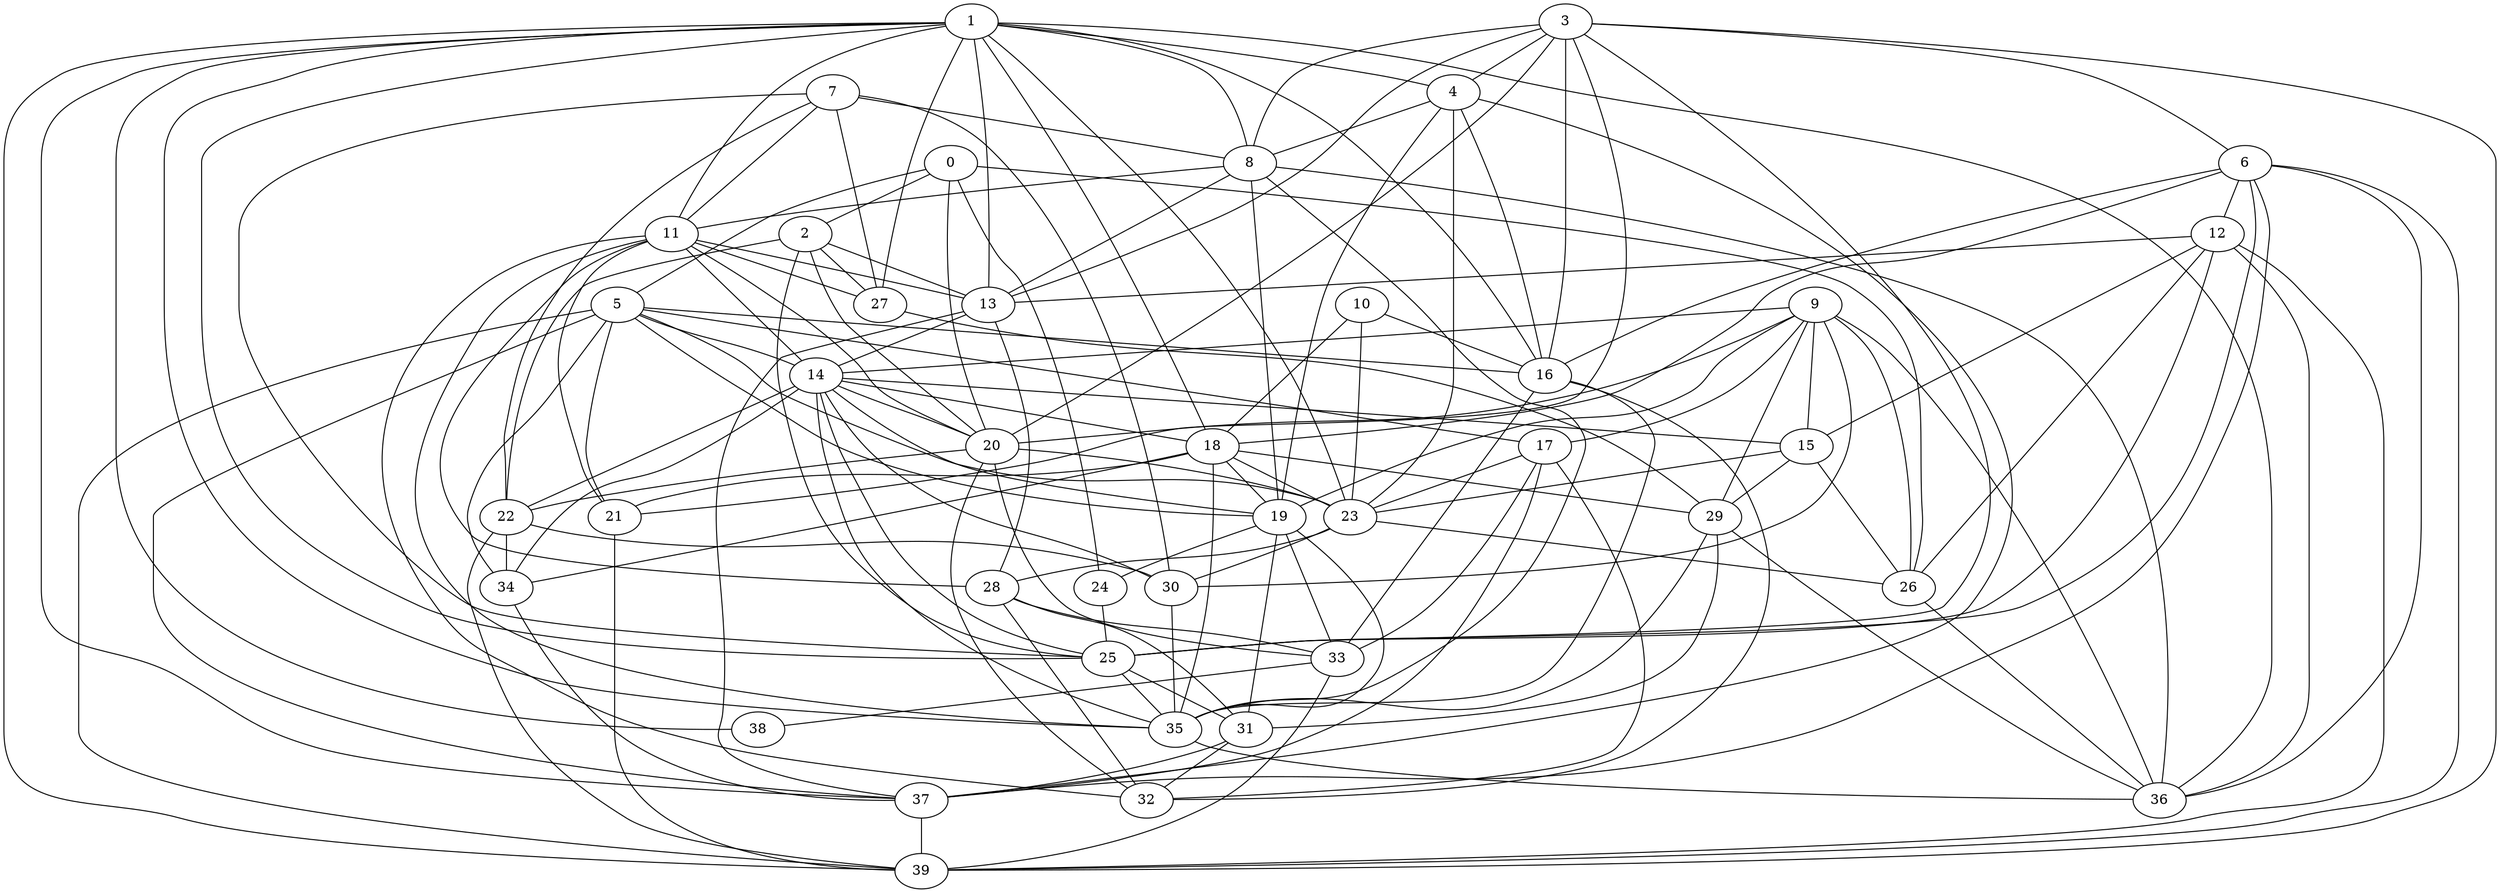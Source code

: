 strict graph "" {
	0	[w=-15];
	2	[w=12];
	0 -- 2	[w=-9];
	5	[w=16];
	0 -- 5	[w=-14];
	20	[w=-3];
	0 -- 20	[w=5];
	24	[w=-3];
	0 -- 24	[w=5];
	26	[w=8];
	0 -- 26	[w=13];
	1	[w=14];
	4	[w=-5];
	1 -- 4	[w=-11];
	8	[w=6];
	1 -- 8	[w=8];
	11	[w=9];
	1 -- 11	[w=-13];
	13	[w=-3];
	1 -- 13	[w=-6];
	16	[w=16];
	1 -- 16	[w=-10];
	18	[w=-12];
	1 -- 18	[w=7];
	23	[w=2];
	1 -- 23	[w=9];
	25	[w=-5];
	1 -- 25	[w=-9];
	27	[w=-10];
	1 -- 27	[w=15];
	35	[w=-10];
	1 -- 35	[w=-5];
	36	[w=6];
	1 -- 36	[w=16];
	37	[w=-16];
	1 -- 37	[w=-11];
	38	[w=-16];
	1 -- 38	[w=-15];
	39	[w=-16];
	1 -- 39	[w=2];
	2 -- 13	[w=8];
	2 -- 20	[w=-4];
	22	[w=8];
	2 -- 22	[w=9];
	2 -- 25	[w=14];
	2 -- 27	[w=2];
	3	[w=9];
	3 -- 4	[w=-4];
	6	[w=-8];
	3 -- 6	[w=-2];
	3 -- 8	[w=11];
	3 -- 13	[w=-15];
	3 -- 16	[w=-12];
	3 -- 20	[w=2];
	21	[w=7];
	3 -- 21	[w=12];
	3 -- 25	[w=-4];
	3 -- 39	[w=-3];
	4 -- 8	[w=9];
	4 -- 16	[w=-3];
	19	[w=15];
	4 -- 19	[w=-2];
	4 -- 23	[w=13];
	4 -- 37	[w=-16];
	14	[w=-15];
	5 -- 14	[w=12];
	5 -- 16	[w=10];
	17	[w=6];
	5 -- 17	[w=-12];
	5 -- 19	[w=11];
	5 -- 21	[w=4];
	5 -- 23	[w=-8];
	34	[w=-14];
	5 -- 34	[w=-8];
	5 -- 37	[w=-9];
	5 -- 39	[w=4];
	12	[w=-7];
	6 -- 12	[w=2];
	6 -- 16	[w=8];
	6 -- 18	[w=14];
	6 -- 25	[w=-3];
	6 -- 36	[w=-4];
	6 -- 37	[w=8];
	6 -- 39	[w=2];
	7	[w=5];
	7 -- 8	[w=-3];
	7 -- 11	[w=15];
	7 -- 22	[w=12];
	7 -- 25	[w=-14];
	7 -- 27	[w=-4];
	30	[w=-4];
	7 -- 30	[w=-13];
	8 -- 11	[w=5];
	8 -- 13	[w=9];
	8 -- 19	[w=15];
	8 -- 35	[w=-4];
	8 -- 36	[w=10];
	9	[w=12];
	9 -- 14	[w=8];
	15	[w=-13];
	9 -- 15	[w=-5];
	9 -- 17	[w=-9];
	9 -- 19	[w=6];
	9 -- 20	[w=6];
	9 -- 26	[w=-7];
	29	[w=9];
	9 -- 29	[w=13];
	9 -- 30	[w=-11];
	9 -- 36	[w=-6];
	10	[w=9];
	10 -- 16	[w=-6];
	10 -- 18	[w=-8];
	10 -- 23	[w=-3];
	11 -- 13	[w=10];
	11 -- 14	[w=5];
	11 -- 20	[w=-7];
	11 -- 21	[w=-7];
	11 -- 27	[w=3];
	28	[w=-3];
	11 -- 28	[w=16];
	32	[w=-10];
	11 -- 32	[w=-15];
	11 -- 35	[w=-6];
	12 -- 13	[w=8];
	12 -- 15	[w=-3];
	12 -- 25	[w=5];
	12 -- 26	[w=-6];
	12 -- 36	[w=13];
	12 -- 39	[w=-16];
	13 -- 14	[w=-16];
	13 -- 28	[w=-7];
	13 -- 37	[w=7];
	14 -- 15	[w=3];
	14 -- 18	[w=5];
	14 -- 19	[w=-12];
	14 -- 20	[w=-5];
	14 -- 22	[w=-8];
	14 -- 25	[w=2];
	14 -- 30	[w=16];
	14 -- 34	[w=-4];
	14 -- 35	[w=6];
	15 -- 23	[w=14];
	15 -- 26	[w=10];
	15 -- 29	[w=2];
	16 -- 32	[w=8];
	33	[w=4];
	16 -- 33	[w=13];
	16 -- 35	[w=-12];
	17 -- 23	[w=16];
	17 -- 32	[w=5];
	17 -- 33	[w=13];
	17 -- 37	[w=-13];
	18 -- 19	[w=11];
	18 -- 21	[w=-3];
	18 -- 23	[w=12];
	18 -- 29	[w=-6];
	18 -- 34	[w=-16];
	18 -- 35	[w=-4];
	19 -- 24	[w=3];
	31	[w=4];
	19 -- 31	[w=7];
	19 -- 33	[w=14];
	19 -- 35	[w=-7];
	20 -- 22	[w=-13];
	20 -- 23	[w=-16];
	20 -- 32	[w=12];
	20 -- 33	[w=-11];
	21 -- 39	[w=-16];
	22 -- 30	[w=16];
	22 -- 34	[w=-10];
	22 -- 39	[w=4];
	23 -- 26	[w=12];
	23 -- 28	[w=-5];
	23 -- 30	[w=-10];
	24 -- 25	[w=-15];
	25 -- 31	[w=-14];
	25 -- 35	[w=-16];
	26 -- 36	[w=-8];
	27 -- 29	[w=-7];
	28 -- 31	[w=13];
	28 -- 32	[w=5];
	28 -- 33	[w=12];
	29 -- 31	[w=15];
	29 -- 35	[w=-9];
	29 -- 36	[w=15];
	30 -- 35	[w=14];
	31 -- 32	[w=-14];
	31 -- 37	[w=-8];
	33 -- 38	[w=12];
	33 -- 39	[w=-11];
	34 -- 37	[w=-6];
	35 -- 36	[w=2];
	37 -- 39	[w=2];
}
